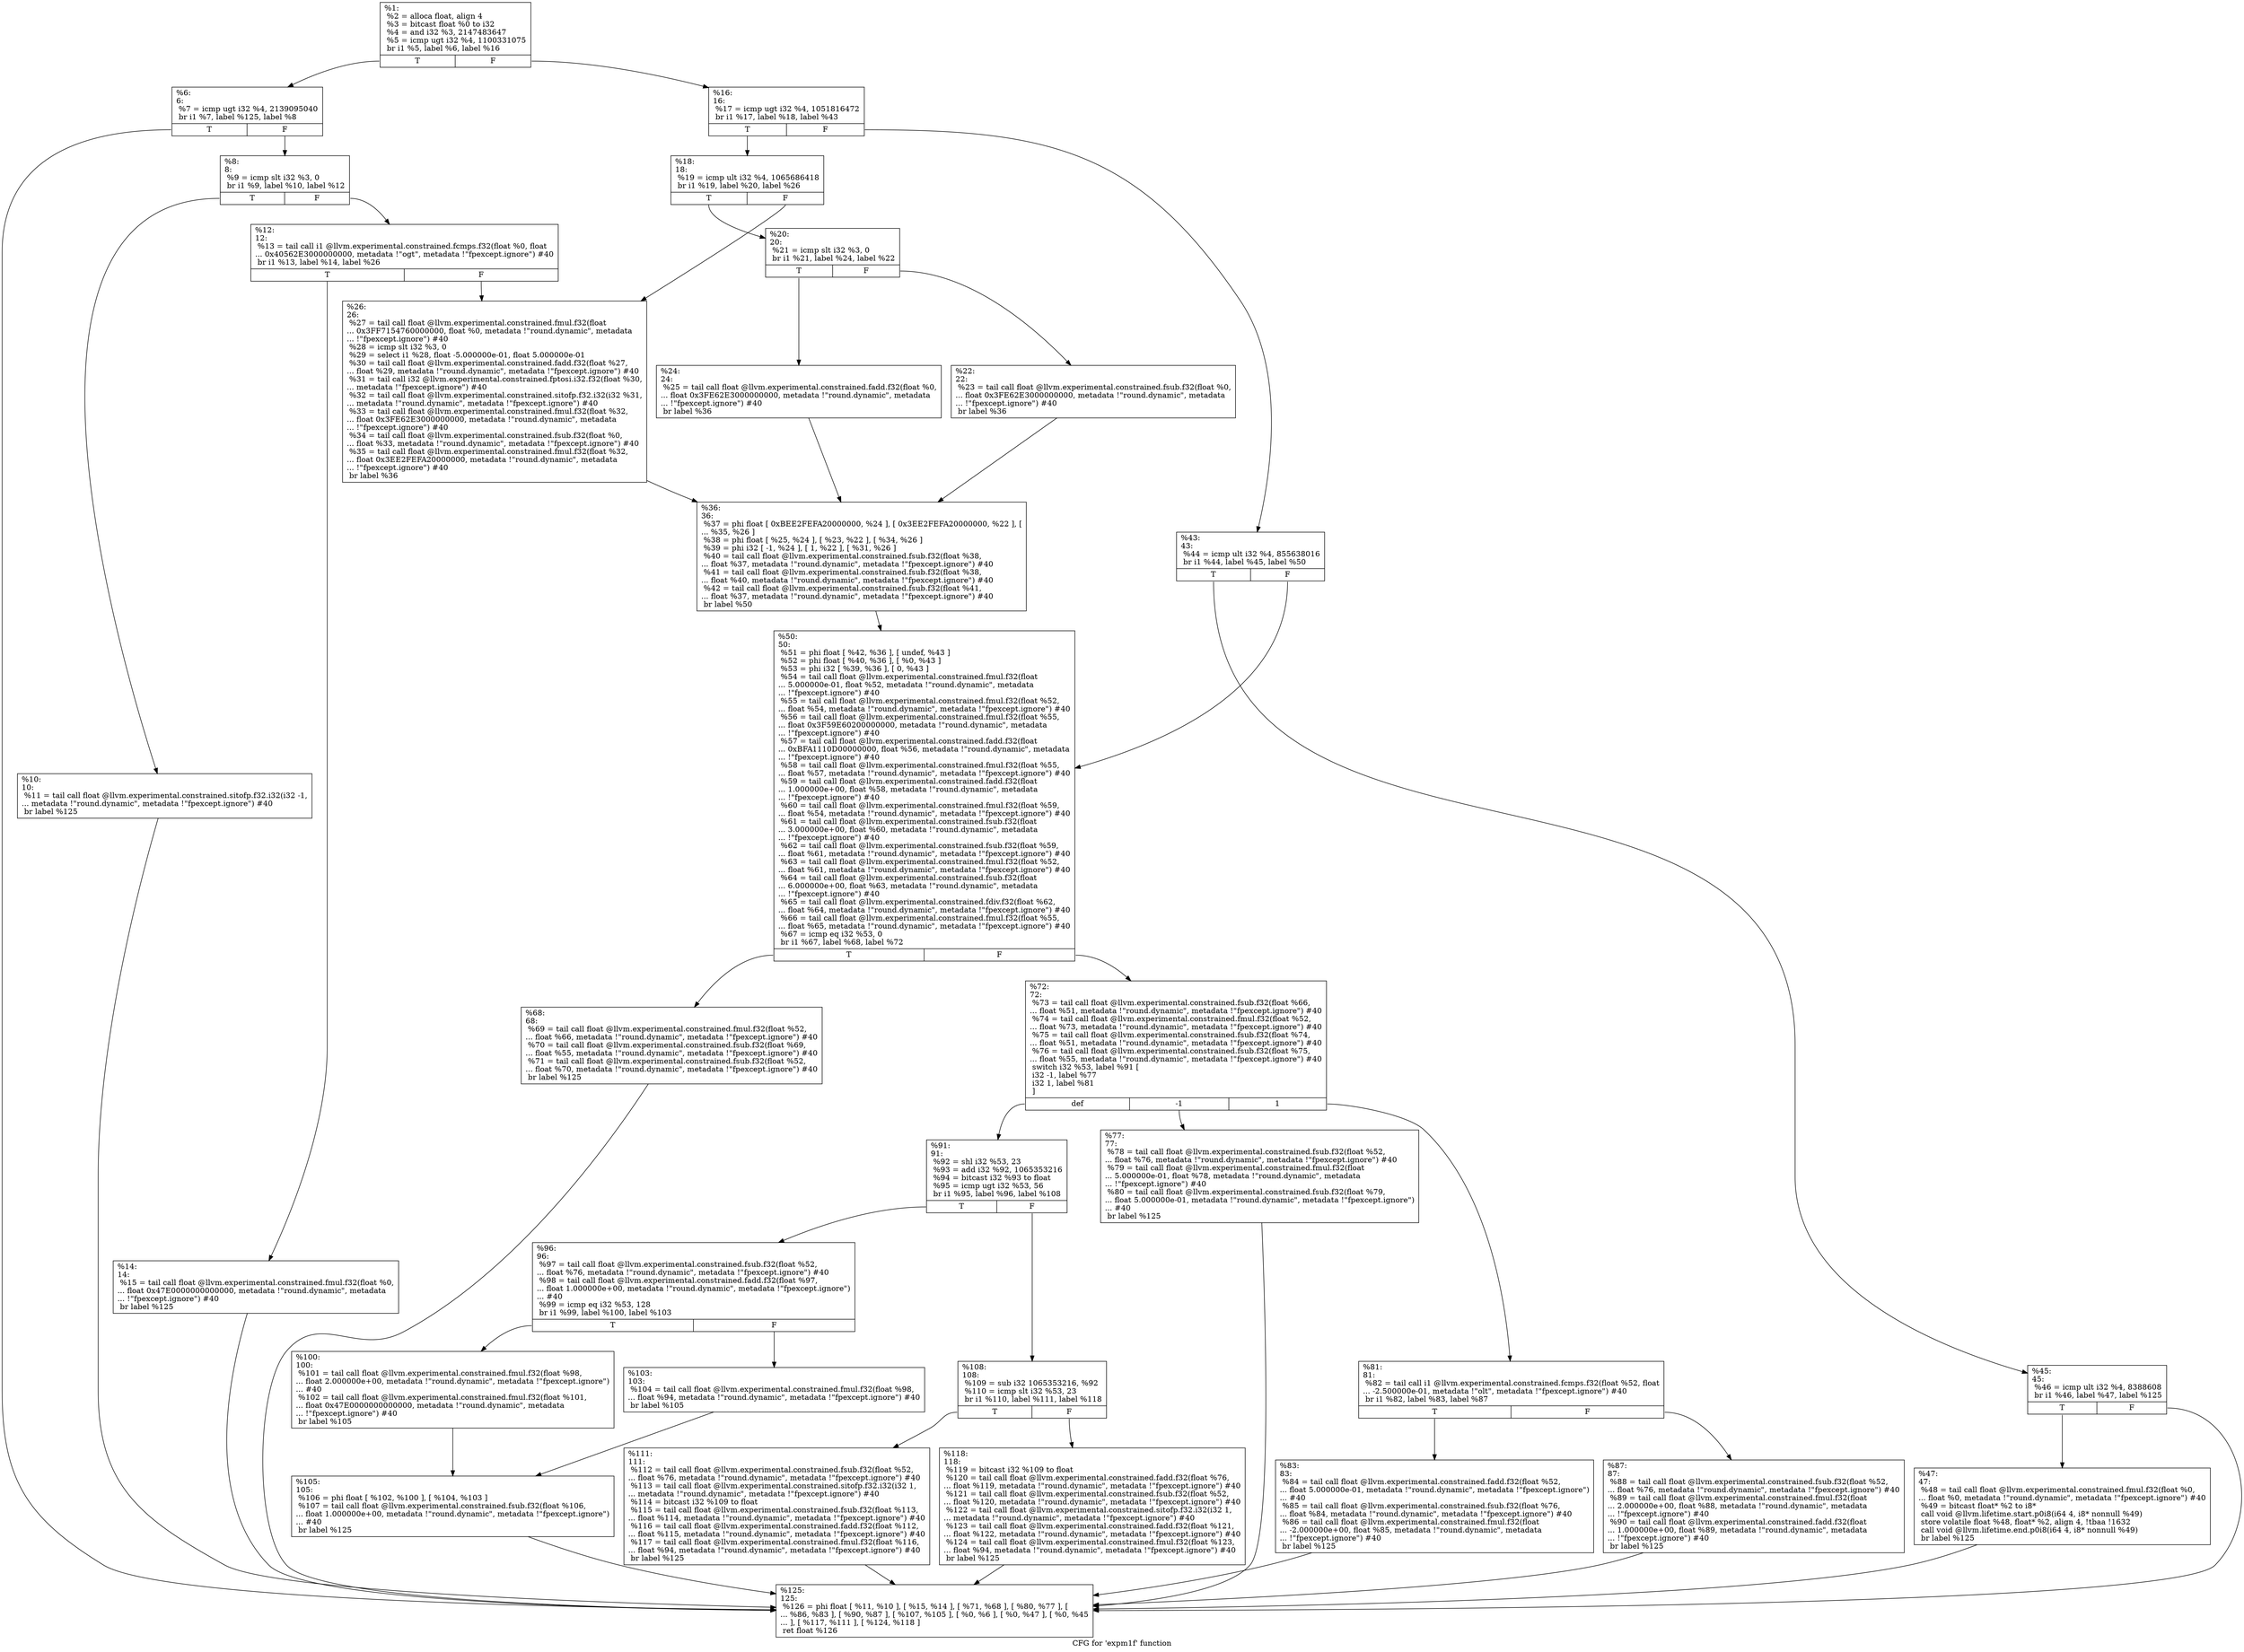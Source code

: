 digraph "CFG for 'expm1f' function" {
	label="CFG for 'expm1f' function";

	Node0x1a1b0b0 [shape=record,label="{%1:\l  %2 = alloca float, align 4\l  %3 = bitcast float %0 to i32\l  %4 = and i32 %3, 2147483647\l  %5 = icmp ugt i32 %4, 1100331075\l  br i1 %5, label %6, label %16\l|{<s0>T|<s1>F}}"];
	Node0x1a1b0b0:s0 -> Node0x1a1c150;
	Node0x1a1b0b0:s1 -> Node0x1a1c2e0;
	Node0x1a1c150 [shape=record,label="{%6:\l6:                                                \l  %7 = icmp ugt i32 %4, 2139095040\l  br i1 %7, label %125, label %8\l|{<s0>T|<s1>F}}"];
	Node0x1a1c150:s0 -> Node0x1a1cab0;
	Node0x1a1c150:s1 -> Node0x1a1c1a0;
	Node0x1a1c1a0 [shape=record,label="{%8:\l8:                                                \l  %9 = icmp slt i32 %3, 0\l  br i1 %9, label %10, label %12\l|{<s0>T|<s1>F}}"];
	Node0x1a1c1a0:s0 -> Node0x1a1c1f0;
	Node0x1a1c1a0:s1 -> Node0x1a1c240;
	Node0x1a1c1f0 [shape=record,label="{%10:\l10:                                               \l  %11 = tail call float @llvm.experimental.constrained.sitofp.f32.i32(i32 -1,\l... metadata !\"round.dynamic\", metadata !\"fpexcept.ignore\") #40\l  br label %125\l}"];
	Node0x1a1c1f0 -> Node0x1a1cab0;
	Node0x1a1c240 [shape=record,label="{%12:\l12:                                               \l  %13 = tail call i1 @llvm.experimental.constrained.fcmps.f32(float %0, float\l... 0x40562E3000000000, metadata !\"ogt\", metadata !\"fpexcept.ignore\") #40\l  br i1 %13, label %14, label %26\l|{<s0>T|<s1>F}}"];
	Node0x1a1c240:s0 -> Node0x1a1c290;
	Node0x1a1c240:s1 -> Node0x1a1c470;
	Node0x1a1c290 [shape=record,label="{%14:\l14:                                               \l  %15 = tail call float @llvm.experimental.constrained.fmul.f32(float %0,\l... float 0x47E0000000000000, metadata !\"round.dynamic\", metadata\l... !\"fpexcept.ignore\") #40\l  br label %125\l}"];
	Node0x1a1c290 -> Node0x1a1cab0;
	Node0x1a1c2e0 [shape=record,label="{%16:\l16:                                               \l  %17 = icmp ugt i32 %4, 1051816472\l  br i1 %17, label %18, label %43\l|{<s0>T|<s1>F}}"];
	Node0x1a1c2e0:s0 -> Node0x1a1c330;
	Node0x1a1c2e0:s1 -> Node0x1a1c510;
	Node0x1a1c330 [shape=record,label="{%18:\l18:                                               \l  %19 = icmp ult i32 %4, 1065686418\l  br i1 %19, label %20, label %26\l|{<s0>T|<s1>F}}"];
	Node0x1a1c330:s0 -> Node0x1a1c380;
	Node0x1a1c330:s1 -> Node0x1a1c470;
	Node0x1a1c380 [shape=record,label="{%20:\l20:                                               \l  %21 = icmp slt i32 %3, 0\l  br i1 %21, label %24, label %22\l|{<s0>T|<s1>F}}"];
	Node0x1a1c380:s0 -> Node0x1a1c420;
	Node0x1a1c380:s1 -> Node0x1a1c3d0;
	Node0x1a1c3d0 [shape=record,label="{%22:\l22:                                               \l  %23 = tail call float @llvm.experimental.constrained.fsub.f32(float %0,\l... float 0x3FE62E3000000000, metadata !\"round.dynamic\", metadata\l... !\"fpexcept.ignore\") #40\l  br label %36\l}"];
	Node0x1a1c3d0 -> Node0x1a1c4c0;
	Node0x1a1c420 [shape=record,label="{%24:\l24:                                               \l  %25 = tail call float @llvm.experimental.constrained.fadd.f32(float %0,\l... float 0x3FE62E3000000000, metadata !\"round.dynamic\", metadata\l... !\"fpexcept.ignore\") #40\l  br label %36\l}"];
	Node0x1a1c420 -> Node0x1a1c4c0;
	Node0x1a1c470 [shape=record,label="{%26:\l26:                                               \l  %27 = tail call float @llvm.experimental.constrained.fmul.f32(float\l... 0x3FF7154760000000, float %0, metadata !\"round.dynamic\", metadata\l... !\"fpexcept.ignore\") #40\l  %28 = icmp slt i32 %3, 0\l  %29 = select i1 %28, float -5.000000e-01, float 5.000000e-01\l  %30 = tail call float @llvm.experimental.constrained.fadd.f32(float %27,\l... float %29, metadata !\"round.dynamic\", metadata !\"fpexcept.ignore\") #40\l  %31 = tail call i32 @llvm.experimental.constrained.fptosi.i32.f32(float %30,\l... metadata !\"fpexcept.ignore\") #40\l  %32 = tail call float @llvm.experimental.constrained.sitofp.f32.i32(i32 %31,\l... metadata !\"round.dynamic\", metadata !\"fpexcept.ignore\") #40\l  %33 = tail call float @llvm.experimental.constrained.fmul.f32(float %32,\l... float 0x3FE62E3000000000, metadata !\"round.dynamic\", metadata\l... !\"fpexcept.ignore\") #40\l  %34 = tail call float @llvm.experimental.constrained.fsub.f32(float %0,\l... float %33, metadata !\"round.dynamic\", metadata !\"fpexcept.ignore\") #40\l  %35 = tail call float @llvm.experimental.constrained.fmul.f32(float %32,\l... float 0x3EE2FEFA20000000, metadata !\"round.dynamic\", metadata\l... !\"fpexcept.ignore\") #40\l  br label %36\l}"];
	Node0x1a1c470 -> Node0x1a1c4c0;
	Node0x1a1c4c0 [shape=record,label="{%36:\l36:                                               \l  %37 = phi float [ 0xBEE2FEFA20000000, %24 ], [ 0x3EE2FEFA20000000, %22 ], [\l... %35, %26 ]\l  %38 = phi float [ %25, %24 ], [ %23, %22 ], [ %34, %26 ]\l  %39 = phi i32 [ -1, %24 ], [ 1, %22 ], [ %31, %26 ]\l  %40 = tail call float @llvm.experimental.constrained.fsub.f32(float %38,\l... float %37, metadata !\"round.dynamic\", metadata !\"fpexcept.ignore\") #40\l  %41 = tail call float @llvm.experimental.constrained.fsub.f32(float %38,\l... float %40, metadata !\"round.dynamic\", metadata !\"fpexcept.ignore\") #40\l  %42 = tail call float @llvm.experimental.constrained.fsub.f32(float %41,\l... float %37, metadata !\"round.dynamic\", metadata !\"fpexcept.ignore\") #40\l  br label %50\l}"];
	Node0x1a1c4c0 -> Node0x1a1c600;
	Node0x1a1c510 [shape=record,label="{%43:\l43:                                               \l  %44 = icmp ult i32 %4, 855638016\l  br i1 %44, label %45, label %50\l|{<s0>T|<s1>F}}"];
	Node0x1a1c510:s0 -> Node0x1a1c560;
	Node0x1a1c510:s1 -> Node0x1a1c600;
	Node0x1a1c560 [shape=record,label="{%45:\l45:                                               \l  %46 = icmp ult i32 %4, 8388608\l  br i1 %46, label %47, label %125\l|{<s0>T|<s1>F}}"];
	Node0x1a1c560:s0 -> Node0x1a1c5b0;
	Node0x1a1c560:s1 -> Node0x1a1cab0;
	Node0x1a1c5b0 [shape=record,label="{%47:\l47:                                               \l  %48 = tail call float @llvm.experimental.constrained.fmul.f32(float %0,\l... float %0, metadata !\"round.dynamic\", metadata !\"fpexcept.ignore\") #40\l  %49 = bitcast float* %2 to i8*\l  call void @llvm.lifetime.start.p0i8(i64 4, i8* nonnull %49)\l  store volatile float %48, float* %2, align 4, !tbaa !1632\l  call void @llvm.lifetime.end.p0i8(i64 4, i8* nonnull %49)\l  br label %125\l}"];
	Node0x1a1c5b0 -> Node0x1a1cab0;
	Node0x1a1c600 [shape=record,label="{%50:\l50:                                               \l  %51 = phi float [ %42, %36 ], [ undef, %43 ]\l  %52 = phi float [ %40, %36 ], [ %0, %43 ]\l  %53 = phi i32 [ %39, %36 ], [ 0, %43 ]\l  %54 = tail call float @llvm.experimental.constrained.fmul.f32(float\l... 5.000000e-01, float %52, metadata !\"round.dynamic\", metadata\l... !\"fpexcept.ignore\") #40\l  %55 = tail call float @llvm.experimental.constrained.fmul.f32(float %52,\l... float %54, metadata !\"round.dynamic\", metadata !\"fpexcept.ignore\") #40\l  %56 = tail call float @llvm.experimental.constrained.fmul.f32(float %55,\l... float 0x3F59E60200000000, metadata !\"round.dynamic\", metadata\l... !\"fpexcept.ignore\") #40\l  %57 = tail call float @llvm.experimental.constrained.fadd.f32(float\l... 0xBFA1110D00000000, float %56, metadata !\"round.dynamic\", metadata\l... !\"fpexcept.ignore\") #40\l  %58 = tail call float @llvm.experimental.constrained.fmul.f32(float %55,\l... float %57, metadata !\"round.dynamic\", metadata !\"fpexcept.ignore\") #40\l  %59 = tail call float @llvm.experimental.constrained.fadd.f32(float\l... 1.000000e+00, float %58, metadata !\"round.dynamic\", metadata\l... !\"fpexcept.ignore\") #40\l  %60 = tail call float @llvm.experimental.constrained.fmul.f32(float %59,\l... float %54, metadata !\"round.dynamic\", metadata !\"fpexcept.ignore\") #40\l  %61 = tail call float @llvm.experimental.constrained.fsub.f32(float\l... 3.000000e+00, float %60, metadata !\"round.dynamic\", metadata\l... !\"fpexcept.ignore\") #40\l  %62 = tail call float @llvm.experimental.constrained.fsub.f32(float %59,\l... float %61, metadata !\"round.dynamic\", metadata !\"fpexcept.ignore\") #40\l  %63 = tail call float @llvm.experimental.constrained.fmul.f32(float %52,\l... float %61, metadata !\"round.dynamic\", metadata !\"fpexcept.ignore\") #40\l  %64 = tail call float @llvm.experimental.constrained.fsub.f32(float\l... 6.000000e+00, float %63, metadata !\"round.dynamic\", metadata\l... !\"fpexcept.ignore\") #40\l  %65 = tail call float @llvm.experimental.constrained.fdiv.f32(float %62,\l... float %64, metadata !\"round.dynamic\", metadata !\"fpexcept.ignore\") #40\l  %66 = tail call float @llvm.experimental.constrained.fmul.f32(float %55,\l... float %65, metadata !\"round.dynamic\", metadata !\"fpexcept.ignore\") #40\l  %67 = icmp eq i32 %53, 0\l  br i1 %67, label %68, label %72\l|{<s0>T|<s1>F}}"];
	Node0x1a1c600:s0 -> Node0x1a1c650;
	Node0x1a1c600:s1 -> Node0x1a1c6a0;
	Node0x1a1c650 [shape=record,label="{%68:\l68:                                               \l  %69 = tail call float @llvm.experimental.constrained.fmul.f32(float %52,\l... float %66, metadata !\"round.dynamic\", metadata !\"fpexcept.ignore\") #40\l  %70 = tail call float @llvm.experimental.constrained.fsub.f32(float %69,\l... float %55, metadata !\"round.dynamic\", metadata !\"fpexcept.ignore\") #40\l  %71 = tail call float @llvm.experimental.constrained.fsub.f32(float %52,\l... float %70, metadata !\"round.dynamic\", metadata !\"fpexcept.ignore\") #40\l  br label %125\l}"];
	Node0x1a1c650 -> Node0x1a1cab0;
	Node0x1a1c6a0 [shape=record,label="{%72:\l72:                                               \l  %73 = tail call float @llvm.experimental.constrained.fsub.f32(float %66,\l... float %51, metadata !\"round.dynamic\", metadata !\"fpexcept.ignore\") #40\l  %74 = tail call float @llvm.experimental.constrained.fmul.f32(float %52,\l... float %73, metadata !\"round.dynamic\", metadata !\"fpexcept.ignore\") #40\l  %75 = tail call float @llvm.experimental.constrained.fsub.f32(float %74,\l... float %51, metadata !\"round.dynamic\", metadata !\"fpexcept.ignore\") #40\l  %76 = tail call float @llvm.experimental.constrained.fsub.f32(float %75,\l... float %55, metadata !\"round.dynamic\", metadata !\"fpexcept.ignore\") #40\l  switch i32 %53, label %91 [\l    i32 -1, label %77\l    i32 1, label %81\l  ]\l|{<s0>def|<s1>-1|<s2>1}}"];
	Node0x1a1c6a0:s0 -> Node0x1a1c830;
	Node0x1a1c6a0:s1 -> Node0x1a1c6f0;
	Node0x1a1c6a0:s2 -> Node0x1a1c740;
	Node0x1a1c6f0 [shape=record,label="{%77:\l77:                                               \l  %78 = tail call float @llvm.experimental.constrained.fsub.f32(float %52,\l... float %76, metadata !\"round.dynamic\", metadata !\"fpexcept.ignore\") #40\l  %79 = tail call float @llvm.experimental.constrained.fmul.f32(float\l... 5.000000e-01, float %78, metadata !\"round.dynamic\", metadata\l... !\"fpexcept.ignore\") #40\l  %80 = tail call float @llvm.experimental.constrained.fsub.f32(float %79,\l... float 5.000000e-01, metadata !\"round.dynamic\", metadata !\"fpexcept.ignore\")\l... #40\l  br label %125\l}"];
	Node0x1a1c6f0 -> Node0x1a1cab0;
	Node0x1a1c740 [shape=record,label="{%81:\l81:                                               \l  %82 = tail call i1 @llvm.experimental.constrained.fcmps.f32(float %52, float\l... -2.500000e-01, metadata !\"olt\", metadata !\"fpexcept.ignore\") #40\l  br i1 %82, label %83, label %87\l|{<s0>T|<s1>F}}"];
	Node0x1a1c740:s0 -> Node0x1a1c790;
	Node0x1a1c740:s1 -> Node0x1a1c7e0;
	Node0x1a1c790 [shape=record,label="{%83:\l83:                                               \l  %84 = tail call float @llvm.experimental.constrained.fadd.f32(float %52,\l... float 5.000000e-01, metadata !\"round.dynamic\", metadata !\"fpexcept.ignore\")\l... #40\l  %85 = tail call float @llvm.experimental.constrained.fsub.f32(float %76,\l... float %84, metadata !\"round.dynamic\", metadata !\"fpexcept.ignore\") #40\l  %86 = tail call float @llvm.experimental.constrained.fmul.f32(float\l... -2.000000e+00, float %85, metadata !\"round.dynamic\", metadata\l... !\"fpexcept.ignore\") #40\l  br label %125\l}"];
	Node0x1a1c790 -> Node0x1a1cab0;
	Node0x1a1c7e0 [shape=record,label="{%87:\l87:                                               \l  %88 = tail call float @llvm.experimental.constrained.fsub.f32(float %52,\l... float %76, metadata !\"round.dynamic\", metadata !\"fpexcept.ignore\") #40\l  %89 = tail call float @llvm.experimental.constrained.fmul.f32(float\l... 2.000000e+00, float %88, metadata !\"round.dynamic\", metadata\l... !\"fpexcept.ignore\") #40\l  %90 = tail call float @llvm.experimental.constrained.fadd.f32(float\l... 1.000000e+00, float %89, metadata !\"round.dynamic\", metadata\l... !\"fpexcept.ignore\") #40\l  br label %125\l}"];
	Node0x1a1c7e0 -> Node0x1a1cab0;
	Node0x1a1c830 [shape=record,label="{%91:\l91:                                               \l  %92 = shl i32 %53, 23\l  %93 = add i32 %92, 1065353216\l  %94 = bitcast i32 %93 to float\l  %95 = icmp ugt i32 %53, 56\l  br i1 %95, label %96, label %108\l|{<s0>T|<s1>F}}"];
	Node0x1a1c830:s0 -> Node0x1a1c880;
	Node0x1a1c830:s1 -> Node0x1a1c9c0;
	Node0x1a1c880 [shape=record,label="{%96:\l96:                                               \l  %97 = tail call float @llvm.experimental.constrained.fsub.f32(float %52,\l... float %76, metadata !\"round.dynamic\", metadata !\"fpexcept.ignore\") #40\l  %98 = tail call float @llvm.experimental.constrained.fadd.f32(float %97,\l... float 1.000000e+00, metadata !\"round.dynamic\", metadata !\"fpexcept.ignore\")\l... #40\l  %99 = icmp eq i32 %53, 128\l  br i1 %99, label %100, label %103\l|{<s0>T|<s1>F}}"];
	Node0x1a1c880:s0 -> Node0x1a1c8d0;
	Node0x1a1c880:s1 -> Node0x1a1c920;
	Node0x1a1c8d0 [shape=record,label="{%100:\l100:                                              \l  %101 = tail call float @llvm.experimental.constrained.fmul.f32(float %98,\l... float 2.000000e+00, metadata !\"round.dynamic\", metadata !\"fpexcept.ignore\")\l... #40\l  %102 = tail call float @llvm.experimental.constrained.fmul.f32(float %101,\l... float 0x47E0000000000000, metadata !\"round.dynamic\", metadata\l... !\"fpexcept.ignore\") #40\l  br label %105\l}"];
	Node0x1a1c8d0 -> Node0x1a1c970;
	Node0x1a1c920 [shape=record,label="{%103:\l103:                                              \l  %104 = tail call float @llvm.experimental.constrained.fmul.f32(float %98,\l... float %94, metadata !\"round.dynamic\", metadata !\"fpexcept.ignore\") #40\l  br label %105\l}"];
	Node0x1a1c920 -> Node0x1a1c970;
	Node0x1a1c970 [shape=record,label="{%105:\l105:                                              \l  %106 = phi float [ %102, %100 ], [ %104, %103 ]\l  %107 = tail call float @llvm.experimental.constrained.fsub.f32(float %106,\l... float 1.000000e+00, metadata !\"round.dynamic\", metadata !\"fpexcept.ignore\")\l... #40\l  br label %125\l}"];
	Node0x1a1c970 -> Node0x1a1cab0;
	Node0x1a1c9c0 [shape=record,label="{%108:\l108:                                              \l  %109 = sub i32 1065353216, %92\l  %110 = icmp slt i32 %53, 23\l  br i1 %110, label %111, label %118\l|{<s0>T|<s1>F}}"];
	Node0x1a1c9c0:s0 -> Node0x1a1ca10;
	Node0x1a1c9c0:s1 -> Node0x1a1ca60;
	Node0x1a1ca10 [shape=record,label="{%111:\l111:                                              \l  %112 = tail call float @llvm.experimental.constrained.fsub.f32(float %52,\l... float %76, metadata !\"round.dynamic\", metadata !\"fpexcept.ignore\") #40\l  %113 = tail call float @llvm.experimental.constrained.sitofp.f32.i32(i32 1,\l... metadata !\"round.dynamic\", metadata !\"fpexcept.ignore\") #40\l  %114 = bitcast i32 %109 to float\l  %115 = tail call float @llvm.experimental.constrained.fsub.f32(float %113,\l... float %114, metadata !\"round.dynamic\", metadata !\"fpexcept.ignore\") #40\l  %116 = tail call float @llvm.experimental.constrained.fadd.f32(float %112,\l... float %115, metadata !\"round.dynamic\", metadata !\"fpexcept.ignore\") #40\l  %117 = tail call float @llvm.experimental.constrained.fmul.f32(float %116,\l... float %94, metadata !\"round.dynamic\", metadata !\"fpexcept.ignore\") #40\l  br label %125\l}"];
	Node0x1a1ca10 -> Node0x1a1cab0;
	Node0x1a1ca60 [shape=record,label="{%118:\l118:                                              \l  %119 = bitcast i32 %109 to float\l  %120 = tail call float @llvm.experimental.constrained.fadd.f32(float %76,\l... float %119, metadata !\"round.dynamic\", metadata !\"fpexcept.ignore\") #40\l  %121 = tail call float @llvm.experimental.constrained.fsub.f32(float %52,\l... float %120, metadata !\"round.dynamic\", metadata !\"fpexcept.ignore\") #40\l  %122 = tail call float @llvm.experimental.constrained.sitofp.f32.i32(i32 1,\l... metadata !\"round.dynamic\", metadata !\"fpexcept.ignore\") #40\l  %123 = tail call float @llvm.experimental.constrained.fadd.f32(float %121,\l... float %122, metadata !\"round.dynamic\", metadata !\"fpexcept.ignore\") #40\l  %124 = tail call float @llvm.experimental.constrained.fmul.f32(float %123,\l... float %94, metadata !\"round.dynamic\", metadata !\"fpexcept.ignore\") #40\l  br label %125\l}"];
	Node0x1a1ca60 -> Node0x1a1cab0;
	Node0x1a1cab0 [shape=record,label="{%125:\l125:                                              \l  %126 = phi float [ %11, %10 ], [ %15, %14 ], [ %71, %68 ], [ %80, %77 ], [\l... %86, %83 ], [ %90, %87 ], [ %107, %105 ], [ %0, %6 ], [ %0, %47 ], [ %0, %45\l... ], [ %117, %111 ], [ %124, %118 ]\l  ret float %126\l}"];
}
